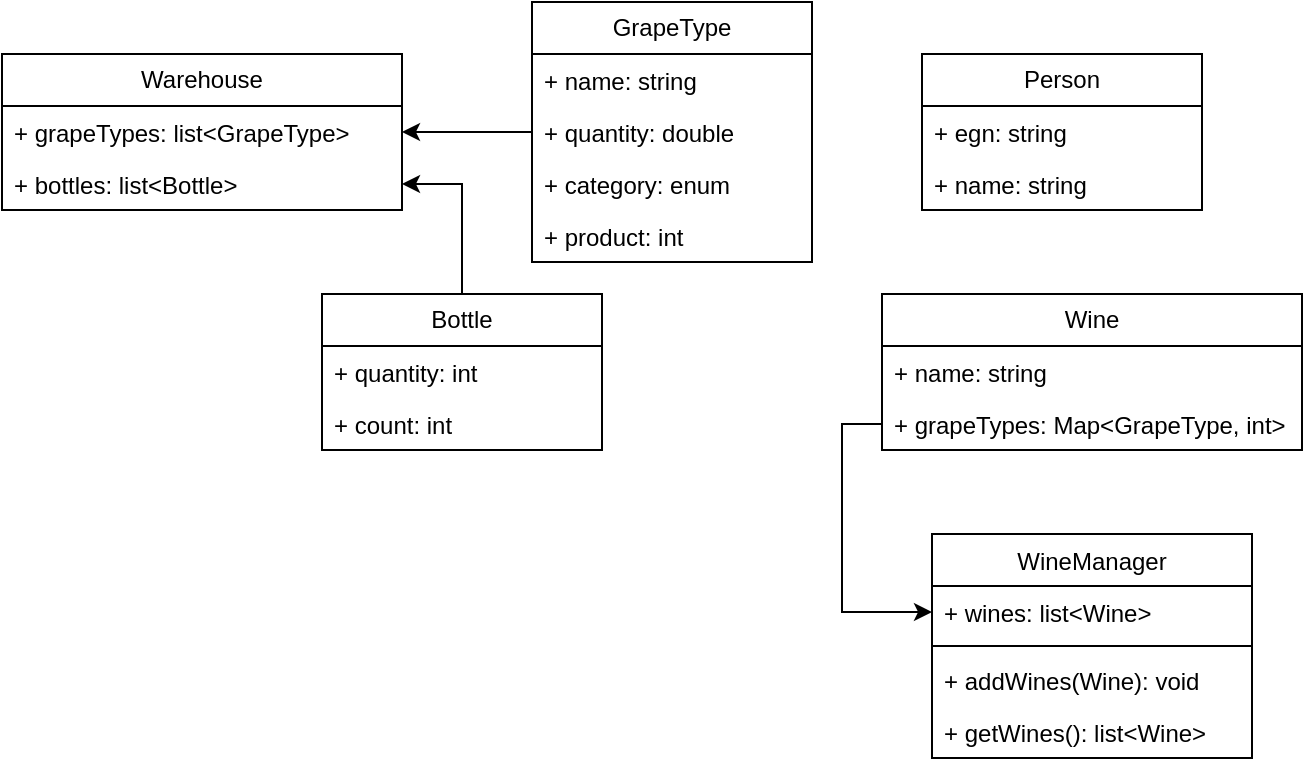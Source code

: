 <mxfile version="28.2.7">
  <diagram name="Page-1" id="TRnUFnHm6CGuPmK9W-xG">
    <mxGraphModel dx="1042" dy="527" grid="1" gridSize="10" guides="1" tooltips="1" connect="1" arrows="1" fold="1" page="1" pageScale="1" pageWidth="850" pageHeight="1100" math="0" shadow="0">
      <root>
        <mxCell id="0" />
        <mxCell id="1" parent="0" />
        <mxCell id="1NTlP_-uGELy-Y-AhjJD-5" value="Warehouse" style="swimlane;fontStyle=0;childLayout=stackLayout;horizontal=1;startSize=26;fillColor=none;horizontalStack=0;resizeParent=1;resizeParentMax=0;resizeLast=0;collapsible=1;marginBottom=0;whiteSpace=wrap;html=1;" vertex="1" parent="1">
          <mxGeometry x="80" y="70" width="200" height="78" as="geometry" />
        </mxCell>
        <mxCell id="1NTlP_-uGELy-Y-AhjJD-6" value="+ grapeTypes: list&amp;lt;GrapeType&amp;gt;" style="text;strokeColor=none;fillColor=none;align=left;verticalAlign=top;spacingLeft=4;spacingRight=4;overflow=hidden;rotatable=0;points=[[0,0.5],[1,0.5]];portConstraint=eastwest;whiteSpace=wrap;html=1;" vertex="1" parent="1NTlP_-uGELy-Y-AhjJD-5">
          <mxGeometry y="26" width="200" height="26" as="geometry" />
        </mxCell>
        <mxCell id="1NTlP_-uGELy-Y-AhjJD-7" value="+ bottles: list&amp;lt;Bottle&amp;gt;" style="text;strokeColor=none;fillColor=none;align=left;verticalAlign=top;spacingLeft=4;spacingRight=4;overflow=hidden;rotatable=0;points=[[0,0.5],[1,0.5]];portConstraint=eastwest;whiteSpace=wrap;html=1;" vertex="1" parent="1NTlP_-uGELy-Y-AhjJD-5">
          <mxGeometry y="52" width="200" height="26" as="geometry" />
        </mxCell>
        <mxCell id="1NTlP_-uGELy-Y-AhjJD-44" style="edgeStyle=orthogonalEdgeStyle;rounded=0;orthogonalLoop=1;jettySize=auto;html=1;entryX=1;entryY=0.5;entryDx=0;entryDy=0;" edge="1" parent="1" source="1NTlP_-uGELy-Y-AhjJD-10" target="1NTlP_-uGELy-Y-AhjJD-6">
          <mxGeometry relative="1" as="geometry" />
        </mxCell>
        <mxCell id="1NTlP_-uGELy-Y-AhjJD-10" value="GrapeType" style="swimlane;fontStyle=0;childLayout=stackLayout;horizontal=1;startSize=26;fillColor=none;horizontalStack=0;resizeParent=1;resizeParentMax=0;resizeLast=0;collapsible=1;marginBottom=0;whiteSpace=wrap;html=1;" vertex="1" parent="1">
          <mxGeometry x="345" y="44" width="140" height="130" as="geometry">
            <mxRectangle x="340" y="70" width="100" height="30" as="alternateBounds" />
          </mxGeometry>
        </mxCell>
        <mxCell id="1NTlP_-uGELy-Y-AhjJD-11" value="+ name: string" style="text;strokeColor=none;fillColor=none;align=left;verticalAlign=top;spacingLeft=4;spacingRight=4;overflow=hidden;rotatable=0;points=[[0,0.5],[1,0.5]];portConstraint=eastwest;whiteSpace=wrap;html=1;" vertex="1" parent="1NTlP_-uGELy-Y-AhjJD-10">
          <mxGeometry y="26" width="140" height="26" as="geometry" />
        </mxCell>
        <mxCell id="1NTlP_-uGELy-Y-AhjJD-12" value="+ quantity: double" style="text;strokeColor=none;fillColor=none;align=left;verticalAlign=top;spacingLeft=4;spacingRight=4;overflow=hidden;rotatable=0;points=[[0,0.5],[1,0.5]];portConstraint=eastwest;whiteSpace=wrap;html=1;" vertex="1" parent="1NTlP_-uGELy-Y-AhjJD-10">
          <mxGeometry y="52" width="140" height="26" as="geometry" />
        </mxCell>
        <mxCell id="1NTlP_-uGELy-Y-AhjJD-13" value="+ category: enum" style="text;strokeColor=none;fillColor=none;align=left;verticalAlign=top;spacingLeft=4;spacingRight=4;overflow=hidden;rotatable=0;points=[[0,0.5],[1,0.5]];portConstraint=eastwest;whiteSpace=wrap;html=1;" vertex="1" parent="1NTlP_-uGELy-Y-AhjJD-10">
          <mxGeometry y="78" width="140" height="26" as="geometry" />
        </mxCell>
        <mxCell id="1NTlP_-uGELy-Y-AhjJD-14" value="+ product: int" style="text;strokeColor=none;fillColor=none;align=left;verticalAlign=top;spacingLeft=4;spacingRight=4;overflow=hidden;rotatable=0;points=[[0,0.5],[1,0.5]];portConstraint=eastwest;whiteSpace=wrap;html=1;" vertex="1" parent="1NTlP_-uGELy-Y-AhjJD-10">
          <mxGeometry y="104" width="140" height="26" as="geometry" />
        </mxCell>
        <mxCell id="1NTlP_-uGELy-Y-AhjJD-46" style="edgeStyle=orthogonalEdgeStyle;rounded=0;orthogonalLoop=1;jettySize=auto;html=1;entryX=1;entryY=0.5;entryDx=0;entryDy=0;" edge="1" parent="1" source="1NTlP_-uGELy-Y-AhjJD-15" target="1NTlP_-uGELy-Y-AhjJD-7">
          <mxGeometry relative="1" as="geometry" />
        </mxCell>
        <mxCell id="1NTlP_-uGELy-Y-AhjJD-15" value="Bottle" style="swimlane;fontStyle=0;childLayout=stackLayout;horizontal=1;startSize=26;fillColor=none;horizontalStack=0;resizeParent=1;resizeParentMax=0;resizeLast=0;collapsible=1;marginBottom=0;whiteSpace=wrap;html=1;" vertex="1" parent="1">
          <mxGeometry x="240" y="190" width="140" height="78" as="geometry" />
        </mxCell>
        <mxCell id="1NTlP_-uGELy-Y-AhjJD-16" value="+ quantity: int" style="text;strokeColor=none;fillColor=none;align=left;verticalAlign=top;spacingLeft=4;spacingRight=4;overflow=hidden;rotatable=0;points=[[0,0.5],[1,0.5]];portConstraint=eastwest;whiteSpace=wrap;html=1;" vertex="1" parent="1NTlP_-uGELy-Y-AhjJD-15">
          <mxGeometry y="26" width="140" height="26" as="geometry" />
        </mxCell>
        <mxCell id="1NTlP_-uGELy-Y-AhjJD-17" value="+ count: int" style="text;strokeColor=none;fillColor=none;align=left;verticalAlign=top;spacingLeft=4;spacingRight=4;overflow=hidden;rotatable=0;points=[[0,0.5],[1,0.5]];portConstraint=eastwest;whiteSpace=wrap;html=1;" vertex="1" parent="1NTlP_-uGELy-Y-AhjJD-15">
          <mxGeometry y="52" width="140" height="26" as="geometry" />
        </mxCell>
        <mxCell id="1NTlP_-uGELy-Y-AhjJD-19" value="Wine" style="swimlane;fontStyle=0;childLayout=stackLayout;horizontal=1;startSize=26;fillColor=none;horizontalStack=0;resizeParent=1;resizeParentMax=0;resizeLast=0;collapsible=1;marginBottom=0;whiteSpace=wrap;html=1;" vertex="1" parent="1">
          <mxGeometry x="520" y="190" width="210" height="78" as="geometry" />
        </mxCell>
        <mxCell id="1NTlP_-uGELy-Y-AhjJD-20" value="+ name: string" style="text;strokeColor=none;fillColor=none;align=left;verticalAlign=top;spacingLeft=4;spacingRight=4;overflow=hidden;rotatable=0;points=[[0,0.5],[1,0.5]];portConstraint=eastwest;whiteSpace=wrap;html=1;" vertex="1" parent="1NTlP_-uGELy-Y-AhjJD-19">
          <mxGeometry y="26" width="210" height="26" as="geometry" />
        </mxCell>
        <mxCell id="1NTlP_-uGELy-Y-AhjJD-21" value="+ grapeTypes: Map&amp;lt;GrapeType, int&amp;gt;" style="text;strokeColor=none;fillColor=none;align=left;verticalAlign=top;spacingLeft=4;spacingRight=4;overflow=hidden;rotatable=0;points=[[0,0.5],[1,0.5]];portConstraint=eastwest;whiteSpace=wrap;html=1;" vertex="1" parent="1NTlP_-uGELy-Y-AhjJD-19">
          <mxGeometry y="52" width="210" height="26" as="geometry" />
        </mxCell>
        <mxCell id="1NTlP_-uGELy-Y-AhjJD-30" value="WineManager" style="swimlane;fontStyle=0;align=center;verticalAlign=top;childLayout=stackLayout;horizontal=1;startSize=26;horizontalStack=0;resizeParent=1;resizeParentMax=0;resizeLast=0;collapsible=1;marginBottom=0;whiteSpace=wrap;html=1;" vertex="1" parent="1">
          <mxGeometry x="545" y="310" width="160" height="112" as="geometry" />
        </mxCell>
        <mxCell id="1NTlP_-uGELy-Y-AhjJD-31" value="+ wines: list&amp;lt;Wine&amp;gt;" style="text;strokeColor=none;fillColor=none;align=left;verticalAlign=top;spacingLeft=4;spacingRight=4;overflow=hidden;rotatable=0;points=[[0,0.5],[1,0.5]];portConstraint=eastwest;whiteSpace=wrap;html=1;" vertex="1" parent="1NTlP_-uGELy-Y-AhjJD-30">
          <mxGeometry y="26" width="160" height="26" as="geometry" />
        </mxCell>
        <mxCell id="1NTlP_-uGELy-Y-AhjJD-32" value="" style="line;strokeWidth=1;fillColor=none;align=left;verticalAlign=middle;spacingTop=-1;spacingLeft=3;spacingRight=3;rotatable=0;labelPosition=right;points=[];portConstraint=eastwest;strokeColor=inherit;" vertex="1" parent="1NTlP_-uGELy-Y-AhjJD-30">
          <mxGeometry y="52" width="160" height="8" as="geometry" />
        </mxCell>
        <mxCell id="1NTlP_-uGELy-Y-AhjJD-33" value="+ addWines(Wine): void" style="text;strokeColor=none;fillColor=none;align=left;verticalAlign=top;spacingLeft=4;spacingRight=4;overflow=hidden;rotatable=0;points=[[0,0.5],[1,0.5]];portConstraint=eastwest;whiteSpace=wrap;html=1;" vertex="1" parent="1NTlP_-uGELy-Y-AhjJD-30">
          <mxGeometry y="60" width="160" height="26" as="geometry" />
        </mxCell>
        <mxCell id="1NTlP_-uGELy-Y-AhjJD-38" value="+ getWines(): list&amp;lt;Wine&amp;gt;" style="text;strokeColor=none;fillColor=none;align=left;verticalAlign=top;spacingLeft=4;spacingRight=4;overflow=hidden;rotatable=0;points=[[0,0.5],[1,0.5]];portConstraint=eastwest;whiteSpace=wrap;html=1;" vertex="1" parent="1NTlP_-uGELy-Y-AhjJD-30">
          <mxGeometry y="86" width="160" height="26" as="geometry" />
        </mxCell>
        <mxCell id="1NTlP_-uGELy-Y-AhjJD-39" value="Person" style="swimlane;fontStyle=0;childLayout=stackLayout;horizontal=1;startSize=26;fillColor=none;horizontalStack=0;resizeParent=1;resizeParentMax=0;resizeLast=0;collapsible=1;marginBottom=0;whiteSpace=wrap;html=1;" vertex="1" parent="1">
          <mxGeometry x="540" y="70" width="140" height="78" as="geometry" />
        </mxCell>
        <mxCell id="1NTlP_-uGELy-Y-AhjJD-41" value="+ egn: string" style="text;strokeColor=none;fillColor=none;align=left;verticalAlign=top;spacingLeft=4;spacingRight=4;overflow=hidden;rotatable=0;points=[[0,0.5],[1,0.5]];portConstraint=eastwest;whiteSpace=wrap;html=1;" vertex="1" parent="1NTlP_-uGELy-Y-AhjJD-39">
          <mxGeometry y="26" width="140" height="26" as="geometry" />
        </mxCell>
        <mxCell id="1NTlP_-uGELy-Y-AhjJD-40" value="+ name: string" style="text;strokeColor=none;fillColor=none;align=left;verticalAlign=top;spacingLeft=4;spacingRight=4;overflow=hidden;rotatable=0;points=[[0,0.5],[1,0.5]];portConstraint=eastwest;whiteSpace=wrap;html=1;" vertex="1" parent="1NTlP_-uGELy-Y-AhjJD-39">
          <mxGeometry y="52" width="140" height="26" as="geometry" />
        </mxCell>
        <mxCell id="1NTlP_-uGELy-Y-AhjJD-47" style="edgeStyle=orthogonalEdgeStyle;rounded=0;orthogonalLoop=1;jettySize=auto;html=1;entryX=0;entryY=0.5;entryDx=0;entryDy=0;" edge="1" parent="1" source="1NTlP_-uGELy-Y-AhjJD-21" target="1NTlP_-uGELy-Y-AhjJD-31">
          <mxGeometry relative="1" as="geometry" />
        </mxCell>
      </root>
    </mxGraphModel>
  </diagram>
</mxfile>
